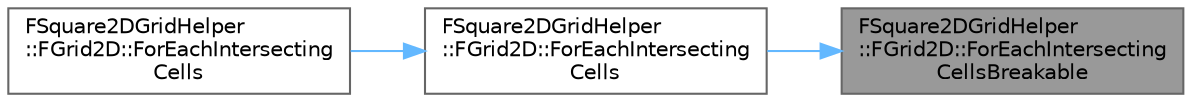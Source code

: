 digraph "FSquare2DGridHelper::FGrid2D::ForEachIntersectingCellsBreakable"
{
 // INTERACTIVE_SVG=YES
 // LATEX_PDF_SIZE
  bgcolor="transparent";
  edge [fontname=Helvetica,fontsize=10,labelfontname=Helvetica,labelfontsize=10];
  node [fontname=Helvetica,fontsize=10,shape=box,height=0.2,width=0.4];
  rankdir="RL";
  Node1 [id="Node000001",label="FSquare2DGridHelper\l::FGrid2D::ForEachIntersecting\lCellsBreakable",height=0.2,width=0.4,color="gray40", fillcolor="grey60", style="filled", fontcolor="black",tooltip="Runs a function on all intersecting cells for the provided box."];
  Node1 -> Node2 [id="edge1_Node000001_Node000002",dir="back",color="steelblue1",style="solid",tooltip=" "];
  Node2 [id="Node000002",label="FSquare2DGridHelper\l::FGrid2D::ForEachIntersecting\lCells",height=0.2,width=0.4,color="grey40", fillcolor="white", style="filled",URL="$de/d59/structFSquare2DGridHelper_1_1FGrid2D.html#a2116f9f50ac8334ee9560bfd5f0233ae",tooltip=" "];
  Node2 -> Node3 [id="edge2_Node000002_Node000003",dir="back",color="steelblue1",style="solid",tooltip=" "];
  Node3 [id="Node000003",label="FSquare2DGridHelper\l::FGrid2D::ForEachIntersecting\lCells",height=0.2,width=0.4,color="grey40", fillcolor="white", style="filled",URL="$de/d59/structFSquare2DGridHelper_1_1FGrid2D.html#a3a1f3792283293061b0c39c82c1193fc",tooltip="Runs a function on all intersecting cells for the provided sphere."];
}
